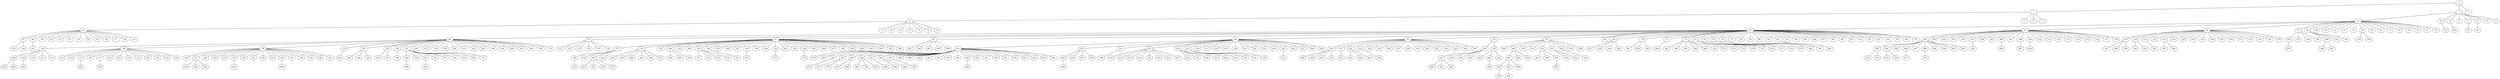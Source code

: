 graph G {
0
1
2
3
4
5
6
7
8
9
10
11
12
13
14
15
16
17
18
19
20
21
22
23
24
25
26
27
28
29
30
31
32
33
34
35
36
37
38
39
40
41
42
43
44
45
46
47
48
49
50
51
52
53
54
55
56
57
58
59
60
61
62
63
64
65
66
67
68
69
70
71
72
73
74
75
76
77
78
79
80
81
82
83
84
85
86
87
88
89
90
91
92
93
94
95
96
97
98
99
100
101
102
103
104
105
106
107
108
109
110
111
112
113
114
115
116
117
118
119
120
121
122
123
124
125
126
127
128
129
130
131
132
133
134
135
136
137
138
139
140
141
142
143
144
145
146
147
148
149
150
151
152
153
154
155
156
157
158
159
160
161
162
163
164
165
166
167
168
169
170
171
172
173
174
175
176
177
178
179
180
181
182
183
184
185
186
187
188
189
190
191
192
193
194
195
196
197
198
199
200
201
202
203
204
205
206
207
208
209
210
211
212
213
214
215
216
217
218
219
220
221
222
223
224
225
226
227
228
229
230
231
232
233
234
235
236
237
238
239
240
241
242
243
244
245
246
247
248
249
250
251
252
253
254
255
256
257
258
259
260
261
262
263
264
265
266
267
268
269
270
271
272
273
274
275
276
277
278
279
280
281
282
283
284
285
286
287
288
289
290
291
292
293
294
295
296
297
298
299
300
301
302
303
304
305
306
307
308
309
310
311
312
313
314
315
316
317
318
319
320
321
322
323
324
325
326
327
328
329
330
331
332
333
334
335
336
337
338
339
340
341
342
343
344
345
346
347
348
349
350
351
352
353
354
355
356
357
358
359
360
361
362
363
364
365
366
367
368
369
370
371
372
373
374
375
376
377
378
379
380
381
382
383
384
385
386
387
388
389
390
391
392
393
394
395
396
397
398
399
400
401
402
403
404
405
406
407
408
409
410
411
412
413
414
415
416
417
418
419
420
421
422
423
424
425
426
427
428
429
430
431
432
433
434
435
436
437
438
439
440
441
442
443
444
445
446
447
448
449
450
451
452
453
454
455
456
457
458
459
460
461
462
463
464
465
466
467
468
469
470
471
472
473
474
475
476
477
478
479
480
481
482
483
484
485
486
487
488
489
490
491
492
493
494
495
496
497
498
499
0 -- 1
0 -- 2
0 -- 3
1 -- 4
1 -- 5
1 -- 6
1 -- 7
2 -- 8
2 -- 9
2 -- 10
2 -- 11
2 -- 12
2 -- 13
2 -- 14
2 -- 15
4 -- 16
4 -- 17
4 -- 18
4 -- 19
4 -- 20
4 -- 21
4 -- 22
4 -- 23
8 -- 24
8 -- 25
8 -- 26
8 -- 27
8 -- 28
8 -- 29
8 -- 30
8 -- 31
8 -- 32
8 -- 33
8 -- 34
8 -- 35
8 -- 36
8 -- 37
8 -- 38
8 -- 39
8 -- 40
8 -- 41
8 -- 42
9 -- 43
10 -- 44
12 -- 45
13 -- 46
16 -- 47
16 -- 48
16 -- 49
16 -- 50
16 -- 51
16 -- 52
16 -- 53
16 -- 54
16 -- 55
16 -- 56
16 -- 57
16 -- 58
16 -- 59
24 -- 60
24 -- 61
24 -- 62
24 -- 63
24 -- 64
24 -- 65
24 -- 66
24 -- 67
24 -- 68
24 -- 69
24 -- 70
24 -- 71
24 -- 72
24 -- 73
24 -- 74
24 -- 75
24 -- 76
24 -- 77
24 -- 78
24 -- 79
24 -- 80
24 -- 81
24 -- 82
24 -- 83
24 -- 84
24 -- 85
24 -- 86
24 -- 87
24 -- 88
24 -- 89
24 -- 90
24 -- 91
24 -- 92
24 -- 93
24 -- 94
24 -- 95
24 -- 96
24 -- 97
25 -- 98
25 -- 99
25 -- 100
25 -- 101
25 -- 102
25 -- 103
25 -- 104
25 -- 105
25 -- 106
25 -- 107
25 -- 108
25 -- 109
25 -- 110
25 -- 111
25 -- 112
25 -- 113
25 -- 114
25 -- 115
25 -- 116
25 -- 117
25 -- 118
26 -- 119
26 -- 120
26 -- 121
26 -- 122
26 -- 123
26 -- 124
26 -- 125
26 -- 126
26 -- 127
26 -- 128
26 -- 129
26 -- 130
26 -- 131
26 -- 132
26 -- 133
26 -- 134
26 -- 135
27 -- 136
27 -- 137
27 -- 138
27 -- 139
28 -- 140
28 -- 141
28 -- 142
34 -- 143
34 -- 144
47 -- 145
47 -- 146
48 -- 147
60 -- 148
60 -- 149
60 -- 150
60 -- 151
60 -- 152
60 -- 153
60 -- 154
60 -- 155
60 -- 156
60 -- 157
60 -- 158
60 -- 159
60 -- 160
60 -- 161
60 -- 162
60 -- 163
60 -- 164
60 -- 165
60 -- 166
60 -- 167
60 -- 168
60 -- 169
60 -- 170
61 -- 171
61 -- 172
61 -- 173
61 -- 174
61 -- 175
61 -- 176
62 -- 177
62 -- 178
62 -- 179
62 -- 180
62 -- 181
62 -- 182
62 -- 183
62 -- 184
62 -- 185
62 -- 186
62 -- 187
62 -- 188
62 -- 189
62 -- 190
62 -- 191
62 -- 192
62 -- 193
62 -- 194
62 -- 195
62 -- 196
62 -- 197
62 -- 198
62 -- 199
62 -- 200
62 -- 201
62 -- 202
62 -- 203
62 -- 204
63 -- 205
63 -- 206
63 -- 207
63 -- 208
63 -- 209
64 -- 210
64 -- 211
64 -- 212
64 -- 213
64 -- 214
64 -- 215
64 -- 216
64 -- 217
64 -- 218
64 -- 219
64 -- 220
64 -- 221
64 -- 222
64 -- 223
64 -- 224
64 -- 225
64 -- 226
64 -- 227
64 -- 228
64 -- 229
65 -- 230
65 -- 231
65 -- 232
65 -- 233
65 -- 234
65 -- 235
65 -- 236
65 -- 237
65 -- 238
65 -- 239
65 -- 240
65 -- 241
65 -- 242
65 -- 243
65 -- 244
65 -- 245
66 -- 246
66 -- 247
67 -- 248
67 -- 249
67 -- 250
67 -- 251
67 -- 252
67 -- 253
67 -- 254
67 -- 255
67 -- 256
69 -- 257
69 -- 258
69 -- 259
69 -- 260
70 -- 261
70 -- 262
70 -- 263
71 -- 264
72 -- 265
72 -- 266
72 -- 267
72 -- 268
72 -- 269
72 -- 270
73 -- 271
73 -- 272
73 -- 273
74 -- 274
74 -- 275
75 -- 276
75 -- 277
75 -- 278
75 -- 279
76 -- 280
76 -- 281
82 -- 282
98 -- 283
98 -- 284
98 -- 285
98 -- 286
98 -- 287
98 -- 288
98 -- 289
98 -- 290
98 -- 291
98 -- 292
103 -- 293
106 -- 294
108 -- 295
109 -- 296
119 -- 297
119 -- 298
119 -- 299
120 -- 300
120 -- 301
121 -- 302
123 -- 303
123 -- 304
136 -- 305
140 -- 306
140 -- 307
148 -- 308
148 -- 309
148 -- 310
148 -- 311
148 -- 312
149 -- 313
149 -- 314
149 -- 315
149 -- 316
149 -- 317
149 -- 318
149 -- 319
149 -- 320
149 -- 321
149 -- 322
149 -- 323
149 -- 324
149 -- 325
150 -- 326
150 -- 327
150 -- 328
150 -- 329
150 -- 330
150 -- 331
150 -- 332
150 -- 333
150 -- 334
150 -- 335
150 -- 336
150 -- 337
150 -- 338
150 -- 339
150 -- 340
150 -- 341
151 -- 342
152 -- 343
152 -- 344
152 -- 345
153 -- 346
153 -- 347
154 -- 348
155 -- 349
155 -- 350
155 -- 351
155 -- 352
155 -- 353
155 -- 354
155 -- 355
155 -- 356
155 -- 357
177 -- 358
177 -- 359
177 -- 360
177 -- 361
178 -- 362
178 -- 363
178 -- 364
178 -- 365
178 -- 366
178 -- 367
180 -- 368
180 -- 369
180 -- 370
183 -- 371
183 -- 372
183 -- 373
183 -- 374
184 -- 375
188 -- 376
191 -- 377
194 -- 378
210 -- 379
210 -- 380
210 -- 381
210 -- 382
210 -- 383
210 -- 384
210 -- 385
210 -- 386
210 -- 387
210 -- 388
210 -- 389
210 -- 390
210 -- 391
210 -- 392
210 -- 393
210 -- 394
210 -- 395
210 -- 396
210 -- 397
210 -- 398
210 -- 399
210 -- 400
210 -- 401
210 -- 402
210 -- 403
210 -- 404
211 -- 405
211 -- 406
211 -- 407
211 -- 408
212 -- 409
213 -- 410
213 -- 411
213 -- 412
213 -- 413
213 -- 414
213 -- 415
213 -- 416
213 -- 417
214 -- 418
214 -- 419
214 -- 420
214 -- 421
215 -- 422
215 -- 423
215 -- 424
215 -- 425
215 -- 426
225 -- 427
230 -- 428
230 -- 429
230 -- 430
230 -- 431
231 -- 432
232 -- 433
232 -- 434
232 -- 435
233 -- 436
246 -- 437
246 -- 438
246 -- 439
246 -- 440
247 -- 441
247 -- 442
247 -- 443
249 -- 444
249 -- 445
249 -- 446
252 -- 447
252 -- 448
252 -- 449
253 -- 450
253 -- 451
254 -- 452
283 -- 453
283 -- 454
284 -- 455
284 -- 456
286 -- 457
288 -- 458
308 -- 459
308 -- 460
309 -- 461
315 -- 462
317 -- 463
327 -- 464
327 -- 465
327 -- 466
331 -- 467
336 -- 468
349 -- 469
351 -- 470
358 -- 471
360 -- 472
360 -- 473
360 -- 474
360 -- 475
381 -- 476
382 -- 477
382 -- 478
383 -- 479
383 -- 480
384 -- 481
384 -- 482
384 -- 483
385 -- 484
386 -- 485
386 -- 486
387 -- 487
395 -- 488
405 -- 489
437 -- 490
437 -- 491
437 -- 492
442 -- 493
444 -- 494
444 -- 495
444 -- 496
449 -- 497
494 -- 498
495 -- 499
}

